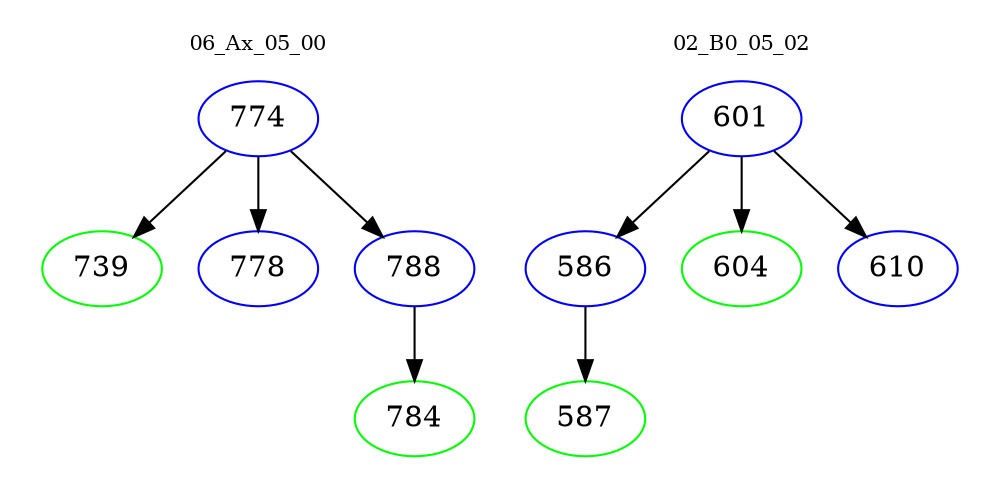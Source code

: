 digraph{
subgraph cluster_0 {
color = white
label = "06_Ax_05_00";
fontsize=10;
T0_774 [label="774", color="blue"]
T0_774 -> T0_739 [color="black"]
T0_739 [label="739", color="green"]
T0_774 -> T0_778 [color="black"]
T0_778 [label="778", color="blue"]
T0_774 -> T0_788 [color="black"]
T0_788 [label="788", color="blue"]
T0_788 -> T0_784 [color="black"]
T0_784 [label="784", color="green"]
}
subgraph cluster_1 {
color = white
label = "02_B0_05_02";
fontsize=10;
T1_601 [label="601", color="blue"]
T1_601 -> T1_586 [color="black"]
T1_586 [label="586", color="blue"]
T1_586 -> T1_587 [color="black"]
T1_587 [label="587", color="green"]
T1_601 -> T1_604 [color="black"]
T1_604 [label="604", color="green"]
T1_601 -> T1_610 [color="black"]
T1_610 [label="610", color="blue"]
}
}
